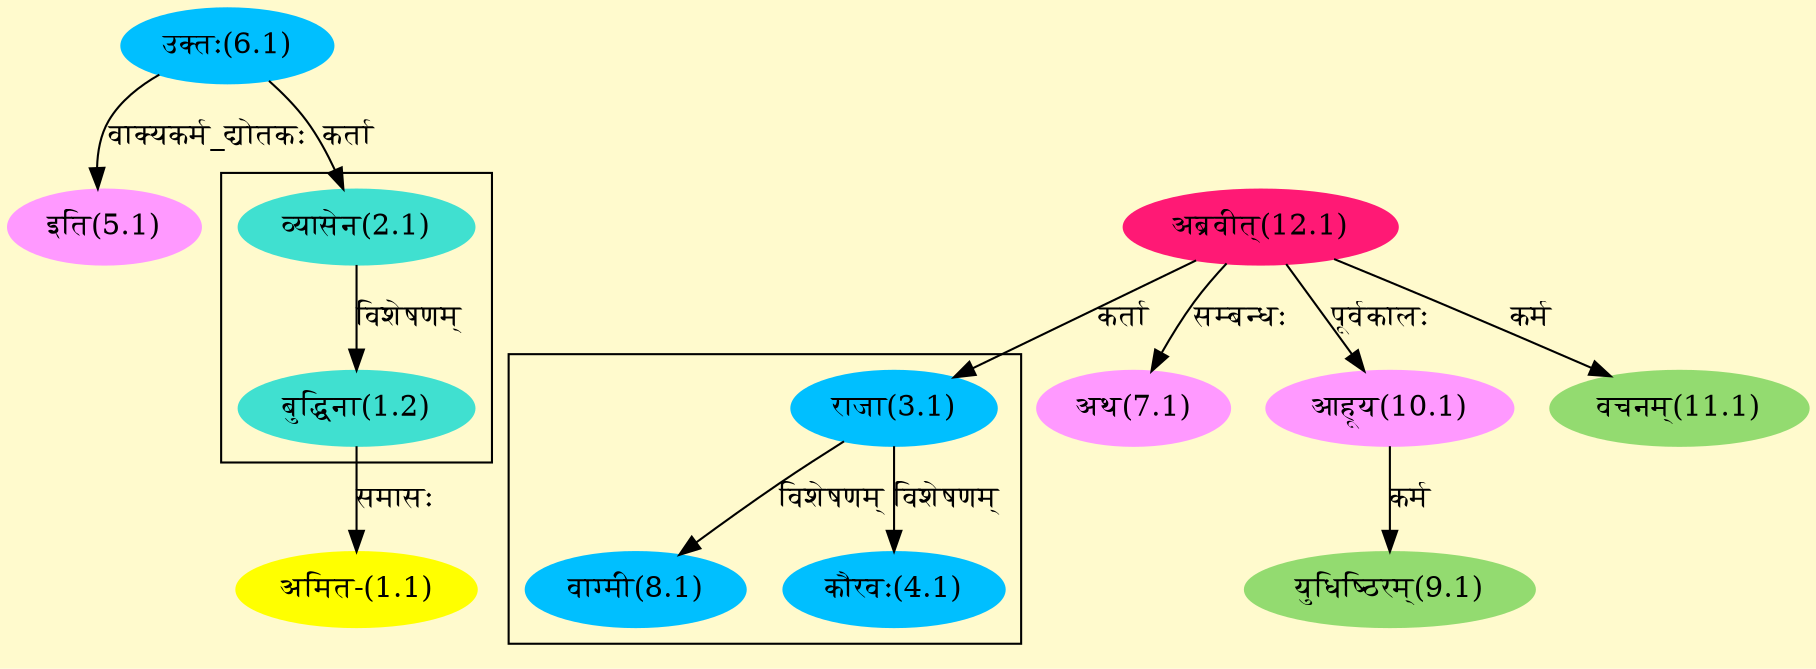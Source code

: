 digraph G{
rankdir=BT;
 compound=true;
 bgcolor="lemonchiffon1";

subgraph cluster_1{
Node1_2 [style=filled, color="#40E0D0" label = "बुद्धिना(1.2)"]
Node2_1 [style=filled, color="#40E0D0" label = "व्यासेन(2.1)"]

}

subgraph cluster_2{
Node4_1 [style=filled, color="#00BFFF" label = "कौरवः(4.1)"]
Node3_1 [style=filled, color="#00BFFF" label = "राजा(3.1)"]
Node8_1 [style=filled, color="#00BFFF" label = "वाग्मी(8.1)"]

}
Node1_1 [style=filled, color="#FFFF00" label = "अमित-(1.1)"]
Node1_2 [style=filled, color="#40E0D0" label = "बुद्धिना(1.2)"]
Node2_1 [style=filled, color="#40E0D0" label = "व्यासेन(2.1)"]
Node6_1 [style=filled, color="#00BFFF" label = "उक्तः(6.1)"]
Node3_1 [style=filled, color="#00BFFF" label = "राजा(3.1)"]
Node12_1 [style=filled, color="#FF1975" label = "अब्रवीत्(12.1)"]
Node5_1 [style=filled, color="#FF99FF" label = "इति(5.1)"]
Node [style=filled, color="" label = "()"]
Node7_1 [style=filled, color="#FF99FF" label = "अथ(7.1)"]
Node9_1 [style=filled, color="#93DB70" label = "युधिष्ठिरम्(9.1)"]
Node10_1 [style=filled, color="#FF99FF" label = "आहूय(10.1)"]
Node11_1 [style=filled, color="#93DB70" label = "वचनम्(11.1)"]
/* Start of Relations section */

Node1_1 -> Node1_2 [  label="समासः"  dir="back" ]
Node1_2 -> Node2_1 [  label="विशेषणम्"  dir="back" ]
Node2_1 -> Node6_1 [  label="कर्ता"  dir="back" ]
Node3_1 -> Node12_1 [  label="कर्ता"  dir="back" ]
Node4_1 -> Node3_1 [  label="विशेषणम्"  dir="back" ]
Node5_1 -> Node6_1 [  label="वाक्यकर्म_द्योतकः"  dir="back" ]
Node7_1 -> Node12_1 [  label="सम्बन्धः"  dir="back" ]
Node8_1 -> Node3_1 [  label="विशेषणम्"  dir="back" ]
Node9_1 -> Node10_1 [  label="कर्म"  dir="back" ]
Node10_1 -> Node12_1 [  label="पूर्वकालः"  dir="back" ]
Node11_1 -> Node12_1 [  label="कर्म"  dir="back" ]
}

